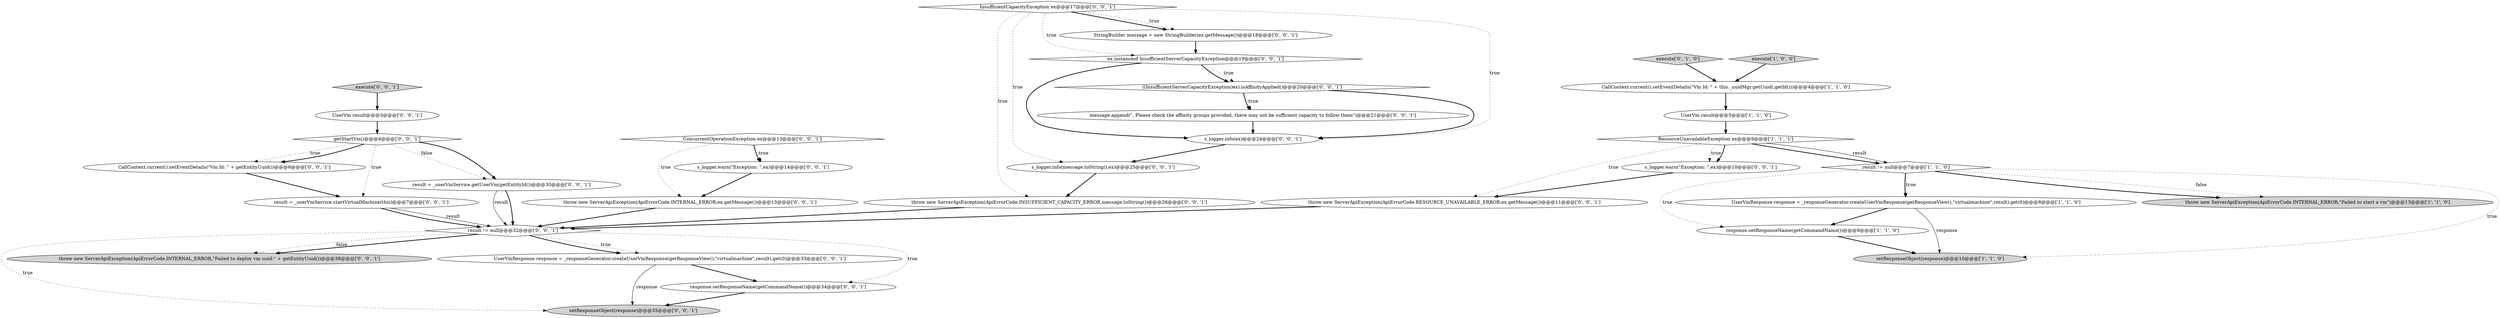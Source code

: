 digraph {
9 [style = filled, label = "execute['0', '1', '0']", fillcolor = lightgray, shape = diamond image = "AAA0AAABBB2BBB"];
4 [style = filled, label = "UserVm result@@@5@@@['1', '1', '0']", fillcolor = white, shape = ellipse image = "AAA0AAABBB1BBB"];
7 [style = filled, label = "throw new ServerApiException(ApiErrorCode.INTERNAL_ERROR,\"Failed to start a vm\")@@@13@@@['1', '1', '0']", fillcolor = lightgray, shape = ellipse image = "AAA0AAABBB1BBB"];
26 [style = filled, label = "ConcurrentOperationException ex@@@13@@@['0', '0', '1']", fillcolor = white, shape = diamond image = "AAA0AAABBB3BBB"];
18 [style = filled, label = "setResponseObject(response)@@@35@@@['0', '0', '1']", fillcolor = lightgray, shape = ellipse image = "AAA0AAABBB3BBB"];
3 [style = filled, label = "ResourceUnavailableException ex@@@9@@@['1', '1', '1']", fillcolor = white, shape = diamond image = "AAA0AAABBB1BBB"];
11 [style = filled, label = "((InsufficientServerCapacityException)ex).isAffinityApplied()@@@20@@@['0', '0', '1']", fillcolor = white, shape = diamond image = "AAA0AAABBB3BBB"];
6 [style = filled, label = "setResponseObject(response)@@@10@@@['1', '1', '0']", fillcolor = lightgray, shape = ellipse image = "AAA0AAABBB1BBB"];
33 [style = filled, label = "result = _userVmService.startVirtualMachine(this)@@@7@@@['0', '0', '1']", fillcolor = white, shape = ellipse image = "AAA0AAABBB3BBB"];
17 [style = filled, label = "s_logger.warn(\"Exception: \",ex)@@@10@@@['0', '0', '1']", fillcolor = white, shape = ellipse image = "AAA0AAABBB3BBB"];
29 [style = filled, label = "getStartVm()@@@4@@@['0', '0', '1']", fillcolor = white, shape = diamond image = "AAA0AAABBB3BBB"];
20 [style = filled, label = "response.setResponseName(getCommandName())@@@34@@@['0', '0', '1']", fillcolor = white, shape = ellipse image = "AAA0AAABBB3BBB"];
28 [style = filled, label = "s_logger.info(ex)@@@24@@@['0', '0', '1']", fillcolor = white, shape = ellipse image = "AAA0AAABBB3BBB"];
15 [style = filled, label = "throw new ServerApiException(ApiErrorCode.RESOURCE_UNAVAILABLE_ERROR,ex.getMessage())@@@11@@@['0', '0', '1']", fillcolor = white, shape = ellipse image = "AAA0AAABBB3BBB"];
23 [style = filled, label = "s_logger.info(message.toString(),ex)@@@25@@@['0', '0', '1']", fillcolor = white, shape = ellipse image = "AAA0AAABBB3BBB"];
10 [style = filled, label = "throw new ServerApiException(ApiErrorCode.INTERNAL_ERROR,ex.getMessage())@@@15@@@['0', '0', '1']", fillcolor = white, shape = ellipse image = "AAA0AAABBB3BBB"];
12 [style = filled, label = "throw new ServerApiException(ApiErrorCode.INTERNAL_ERROR,\"Failed to deploy vm uuid:\" + getEntityUuid())@@@38@@@['0', '0', '1']", fillcolor = lightgray, shape = ellipse image = "AAA0AAABBB3BBB"];
31 [style = filled, label = "UserVmResponse response = _responseGenerator.createUserVmResponse(getResponseView(),\"virtualmachine\",result).get(0)@@@33@@@['0', '0', '1']", fillcolor = white, shape = ellipse image = "AAA0AAABBB3BBB"];
8 [style = filled, label = "result != null@@@7@@@['1', '1', '0']", fillcolor = white, shape = diamond image = "AAA0AAABBB1BBB"];
14 [style = filled, label = "result != null@@@32@@@['0', '0', '1']", fillcolor = white, shape = diamond image = "AAA0AAABBB3BBB"];
21 [style = filled, label = "execute['0', '0', '1']", fillcolor = lightgray, shape = diamond image = "AAA0AAABBB3BBB"];
16 [style = filled, label = "s_logger.warn(\"Exception: \",ex)@@@14@@@['0', '0', '1']", fillcolor = white, shape = ellipse image = "AAA0AAABBB3BBB"];
13 [style = filled, label = "throw new ServerApiException(ApiErrorCode.INSUFFICIENT_CAPACITY_ERROR,message.toString())@@@26@@@['0', '0', '1']", fillcolor = white, shape = ellipse image = "AAA0AAABBB3BBB"];
0 [style = filled, label = "UserVmResponse response = _responseGenerator.createUserVmResponse(getResponseView(),\"virtualmachine\",result).get(0)@@@8@@@['1', '1', '0']", fillcolor = white, shape = ellipse image = "AAA0AAABBB1BBB"];
27 [style = filled, label = "ex instanceof InsufficientServerCapacityException@@@19@@@['0', '0', '1']", fillcolor = white, shape = diamond image = "AAA0AAABBB3BBB"];
24 [style = filled, label = "UserVm result@@@3@@@['0', '0', '1']", fillcolor = white, shape = ellipse image = "AAA0AAABBB3BBB"];
25 [style = filled, label = "InsufficientCapacityException ex@@@17@@@['0', '0', '1']", fillcolor = white, shape = diamond image = "AAA0AAABBB3BBB"];
1 [style = filled, label = "execute['1', '0', '0']", fillcolor = lightgray, shape = diamond image = "AAA0AAABBB1BBB"];
30 [style = filled, label = "result = _userVmService.getUserVm(getEntityId())@@@30@@@['0', '0', '1']", fillcolor = white, shape = ellipse image = "AAA0AAABBB3BBB"];
19 [style = filled, label = "StringBuilder message = new StringBuilder(ex.getMessage())@@@18@@@['0', '0', '1']", fillcolor = white, shape = ellipse image = "AAA0AAABBB3BBB"];
32 [style = filled, label = "CallContext.current().setEventDetails(\"Vm Id: \" + getEntityUuid())@@@6@@@['0', '0', '1']", fillcolor = white, shape = ellipse image = "AAA0AAABBB3BBB"];
22 [style = filled, label = "message.append(\", Please check the affinity groups provided, there may not be sufficient capacity to follow them\")@@@21@@@['0', '0', '1']", fillcolor = white, shape = ellipse image = "AAA0AAABBB3BBB"];
5 [style = filled, label = "response.setResponseName(getCommandName())@@@9@@@['1', '1', '0']", fillcolor = white, shape = ellipse image = "AAA0AAABBB1BBB"];
2 [style = filled, label = "CallContext.current().setEventDetails(\"Vm Id: \" + this._uuidMgr.getUuid(,getId()))@@@4@@@['1', '1', '0']", fillcolor = white, shape = ellipse image = "AAA0AAABBB1BBB"];
29->30 [style = bold, label=""];
3->8 [style = solid, label="result"];
11->22 [style = bold, label=""];
29->32 [style = dotted, label="true"];
3->15 [style = dotted, label="true"];
33->14 [style = solid, label="result"];
2->4 [style = bold, label=""];
26->16 [style = bold, label=""];
14->18 [style = dotted, label="true"];
8->0 [style = bold, label=""];
27->28 [style = bold, label=""];
25->19 [style = bold, label=""];
20->18 [style = bold, label=""];
8->6 [style = dotted, label="true"];
9->2 [style = bold, label=""];
28->23 [style = bold, label=""];
3->17 [style = dotted, label="true"];
14->12 [style = bold, label=""];
21->24 [style = bold, label=""];
31->18 [style = solid, label="response"];
27->11 [style = bold, label=""];
16->10 [style = bold, label=""];
25->28 [style = dotted, label="true"];
14->31 [style = dotted, label="true"];
26->10 [style = dotted, label="true"];
19->27 [style = bold, label=""];
14->31 [style = bold, label=""];
26->16 [style = dotted, label="true"];
25->27 [style = dotted, label="true"];
3->17 [style = bold, label=""];
23->13 [style = bold, label=""];
0->6 [style = solid, label="response"];
25->13 [style = dotted, label="true"];
29->32 [style = bold, label=""];
17->15 [style = bold, label=""];
15->14 [style = bold, label=""];
25->19 [style = dotted, label="true"];
27->11 [style = dotted, label="true"];
22->28 [style = bold, label=""];
3->8 [style = bold, label=""];
31->20 [style = bold, label=""];
30->14 [style = solid, label="result"];
8->5 [style = dotted, label="true"];
33->14 [style = bold, label=""];
14->20 [style = dotted, label="true"];
29->33 [style = dotted, label="true"];
8->7 [style = bold, label=""];
32->33 [style = bold, label=""];
0->5 [style = bold, label=""];
24->29 [style = bold, label=""];
13->14 [style = bold, label=""];
30->14 [style = bold, label=""];
11->28 [style = bold, label=""];
8->7 [style = dotted, label="false"];
11->22 [style = dotted, label="true"];
4->3 [style = bold, label=""];
25->23 [style = dotted, label="true"];
1->2 [style = bold, label=""];
10->14 [style = bold, label=""];
5->6 [style = bold, label=""];
8->0 [style = dotted, label="true"];
14->12 [style = dotted, label="false"];
29->30 [style = dotted, label="false"];
}
